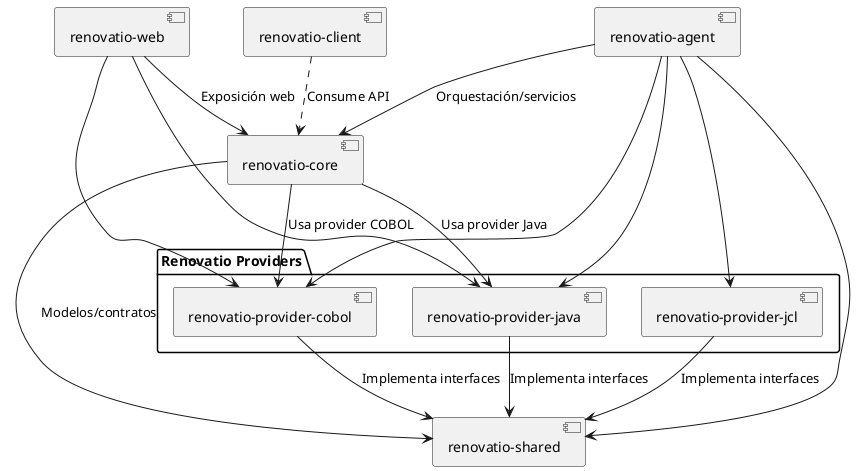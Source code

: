 @startuml
' Diagrama de componentes Renovatio

package "Renovatio Providers" {
  [renovatio-provider-cobol]
  [renovatio-provider-java]
  [renovatio-provider-jcl]
}

[renovatio-shared]
[renovatio-core]
[renovatio-agent]
[renovatio-client]
[renovatio-web]

' Dependencias principales

[renovatio-provider-cobol] --> [renovatio-shared] : Implementa interfaces
[renovatio-provider-java] --> [renovatio-shared] : Implementa interfaces
[renovatio-provider-jcl] --> [renovatio-shared] : Implementa interfaces

[renovatio-core] --> [renovatio-shared] : Modelos/contratos
[renovatio-core] --> [renovatio-provider-cobol] : Usa provider COBOL
[renovatio-core] --> [renovatio-provider-java] : Usa provider Java

[renovatio-agent] --> [renovatio-core] : Orquestación/servicios
[renovatio-agent] --> [renovatio-provider-cobol]
[renovatio-agent] --> [renovatio-provider-java]
[renovatio-agent] --> [renovatio-provider-jcl]
[renovatio-agent] --> [renovatio-shared]

[renovatio-web] --> [renovatio-core] : Exposición web
[renovatio-web] --> [renovatio-provider-cobol]
[renovatio-web] --> [renovatio-provider-java]

[renovatio-client] ..> [renovatio-core] : Consume API

@enduml
